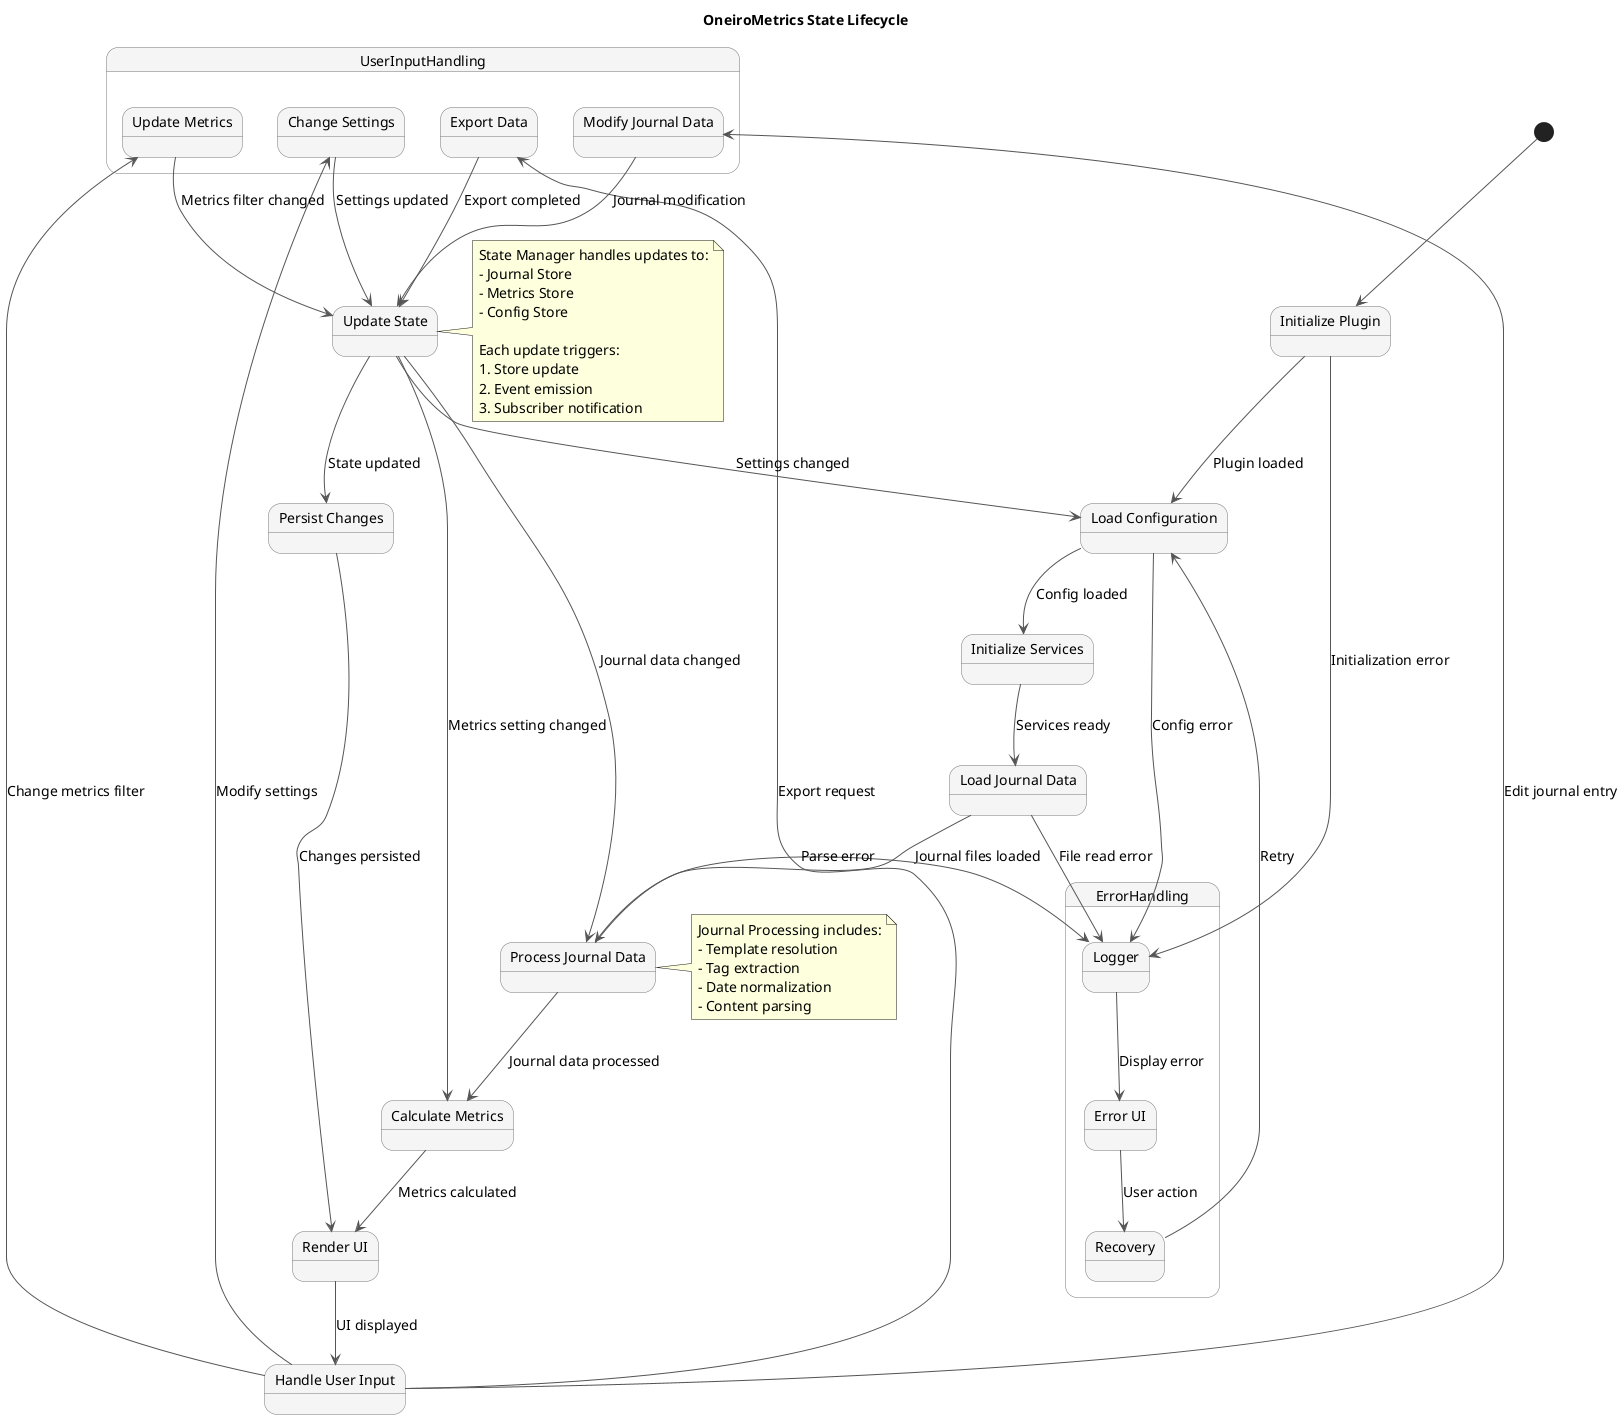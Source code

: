 @startuml State Lifecycle

skinparam {
  stateBorderColor #777777
  stateBackgroundColor #f5f5f5
  stateStartColor #4caf50
  stateEndColor #f44336
  arrowColor #555555
  backgroundColor #FFFFFF
  defaultFontSize 14
  defaultFontName Arial
}

title OneiroMetrics State Lifecycle

state "Initialize Plugin" as Init
state "Load Configuration" as LoadConfig
state "Initialize Services" as InitServices
state "Load Journal Data" as LoadData
state "Process Journal Data" as ProcessData
state "Calculate Metrics" as CalcMetrics
state "Render UI" as RenderUI
state "Handle User Input" as UserInput
state "Update State" as UpdateState
state "Persist Changes" as Persist

[*] --> Init
Init --> LoadConfig : Plugin loaded
LoadConfig --> InitServices : Config loaded
InitServices --> LoadData : Services ready
LoadData --> ProcessData : Journal files loaded
ProcessData --> CalcMetrics : Journal data processed
CalcMetrics --> RenderUI : Metrics calculated
RenderUI --> UserInput : UI displayed

state UserInputHandling {
  state "Modify Journal Data" as ModifyJournal
  state "Update Metrics" as UpdateMetrics
  state "Change Settings" as ChangeSettings
  state "Export Data" as ExportData
  
  UserInput --> ModifyJournal : Edit journal entry
  UserInput --> UpdateMetrics : Change metrics filter
  UserInput --> ChangeSettings : Modify settings
  UserInput --> ExportData : Export request
}

ModifyJournal --> UpdateState : Journal modification
UpdateMetrics --> UpdateState : Metrics filter changed
ChangeSettings --> UpdateState : Settings updated
ExportData --> UpdateState : Export completed

UpdateState --> ProcessData : Journal data changed
UpdateState --> CalcMetrics : Metrics setting changed
UpdateState --> LoadConfig : Settings changed
UpdateState --> Persist : State updated

Persist --> RenderUI : Changes persisted

state ErrorHandling {
  state "Logger" as Logger
  state "Error UI" as ErrorUI
  state "Recovery" as Recovery
  
  Init -down-> Logger : Initialization error
  LoadConfig -down-> Logger : Config error
  LoadData -down-> Logger : File read error
  ProcessData -down-> Logger : Parse error
  
  Logger --> ErrorUI : Display error
  ErrorUI --> Recovery : User action
  Recovery --> LoadConfig : Retry
}

note right of UpdateState
  State Manager handles updates to:
  - Journal Store
  - Metrics Store 
  - Config Store
  
  Each update triggers:
  1. Store update
  2. Event emission
  3. Subscriber notification
end note

note right of ProcessData
  Journal Processing includes:
  - Template resolution
  - Tag extraction
  - Date normalization
  - Content parsing
end note

@enduml 
